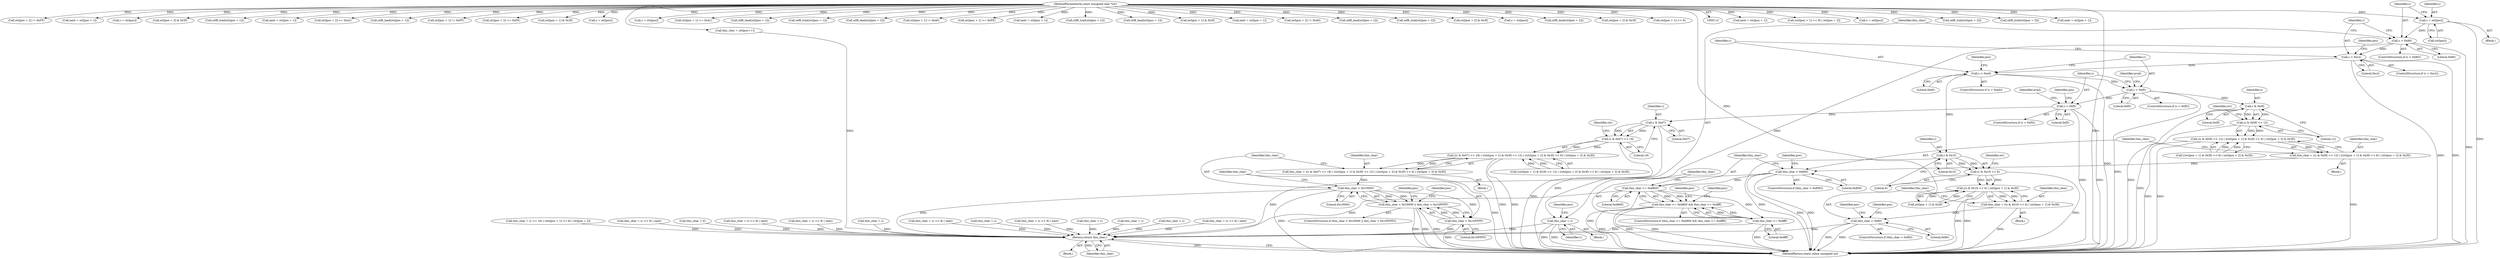 digraph "0_php-src_0da8b8b801f9276359262f1ef8274c7812d3dfda?w=1_3@array" {
"1000150" [label="(Call,c = str[pos])"];
"1000114" [label="(MethodParameterIn,const unsigned char *str)"];
"1000156" [label="(Call,c < 0x80)"];
"1000160" [label="(Call,this_char = c)"];
"1001107" [label="(Return,return this_char;)"];
"1000167" [label="(Call,c < 0xc2)"];
"1000176" [label="(Call,c < 0xe0)"];
"1000212" [label="(Call,c & 0x1f)"];
"1000211" [label="(Call,(c & 0x1f) << 6)"];
"1000210" [label="(Call,((c & 0x1f) << 6) | (str[pos + 1] & 0x3f))"];
"1000208" [label="(Call,this_char = ((c & 0x1f) << 6) | (str[pos + 1] & 0x3f))"];
"1000224" [label="(Call,this_char < 0x80)"];
"1000236" [label="(Call,c < 0xf0)"];
"1000304" [label="(Call,c & 0x0f)"];
"1000303" [label="(Call,(c & 0x0f) << 12)"];
"1000302" [label="(Call,((c & 0x0f) << 12) | ((str[pos + 1] & 0x3f) << 6) | (str[pos + 2] & 0x3f))"];
"1000300" [label="(Call,this_char = ((c & 0x0f) << 12) | ((str[pos + 1] & 0x3f) << 6) | (str[pos + 2] & 0x3f))"];
"1000326" [label="(Call,this_char < 0x800)"];
"1000336" [label="(Call,this_char >= 0xd800)"];
"1000335" [label="(Call,this_char >= 0xd800 && this_char <= 0xdfff)"];
"1000339" [label="(Call,this_char <= 0xdfff)"];
"1000351" [label="(Call,c < 0xf5)"];
"1000442" [label="(Call,c & 0x07)"];
"1000441" [label="(Call,(c & 0x07) << 18)"];
"1000440" [label="(Call,((c & 0x07) << 18) | ((str[pos + 1] & 0x3f) << 12) | ((str[pos + 2] & 0x3f) << 6) | (str[pos + 3] & 0x3f))"];
"1000438" [label="(Call,this_char = ((c & 0x07) << 18) | ((str[pos + 1] & 0x3f) << 12) | ((str[pos + 2] & 0x3f) << 6) | (str[pos + 3] & 0x3f))"];
"1000475" [label="(Call,this_char < 0x10000)"];
"1000474" [label="(Call,this_char < 0x10000 || this_char > 0x10FFFF)"];
"1000478" [label="(Call,this_char > 0x10FFFF)"];
"1000561" [label="(Call,this_char = c)"];
"1000868" [label="(Call,this_char = (c << 8) | next)"];
"1000326" [label="(Call,this_char < 0x800)"];
"1000681" [label="(Call,next = str[pos + 1])"];
"1000308" [label="(Call,((str[pos + 1] & 0x3f) << 6) | (str[pos + 2] & 0x3f))"];
"1000477" [label="(Literal,0x10000)"];
"1001057" [label="(Call,(str[pos + 1] << 8) | str[pos + 2])"];
"1000235" [label="(ControlStructure,if (c < 0xf0))"];
"1000340" [label="(Identifier,this_char)"];
"1000114" [label="(MethodParameterIn,const unsigned char *str)"];
"1000475" [label="(Call,this_char < 0x10000)"];
"1000829" [label="(Call,c = str[pos])"];
"1000304" [label="(Call,c & 0x0f)"];
"1000376" [label="(Call,utf8_trail(str[pos + 2]))"];
"1000176" [label="(Call,c < 0xe0)"];
"1000383" [label="(Call,utf8_trail(str[pos + 3]))"];
"1000852" [label="(Call,next = str[pos + 1])"];
"1001051" [label="(Call,this_char = (c << 16) | (str[pos + 1] << 8) | str[pos + 2])"];
"1000175" [label="(ControlStructure,if (c < 0xe0))"];
"1000352" [label="(Identifier,c)"];
"1000161" [label="(Identifier,this_char)"];
"1000158" [label="(Literal,0x80)"];
"1001035" [label="(Call,str[pos + 2] != 0xFF)"];
"1000594" [label="(Call,next = str[pos + 1])"];
"1000336" [label="(Call,this_char >= 0xd800)"];
"1000218" [label="(Identifier,str)"];
"1001107" [label="(Return,return this_char;)"];
"1000444" [label="(Literal,0x07)"];
"1000491" [label="(Identifier,pos)"];
"1000162" [label="(Identifier,c)"];
"1000923" [label="(Call,this_char = (c << 8) | next)"];
"1000658" [label="(Call,c = str[pos])"];
"1000226" [label="(Literal,0x80)"];
"1000307" [label="(Literal,12)"];
"1000466" [label="(Call,str[pos + 3] & 0x3f)"];
"1000479" [label="(Identifier,this_char)"];
"1000125" [label="(Call,this_char = 0)"];
"1000302" [label="(Call,((c & 0x0f) << 12) | ((str[pos + 1] & 0x3f) << 6) | (str[pos + 2] & 0x3f))"];
"1000179" [label="(Block,)"];
"1000232" [label="(Identifier,pos)"];
"1000478" [label="(Call,this_char > 0x10FFFF)"];
"1000212" [label="(Call,c & 0x1f)"];
"1000354" [label="(Block,)"];
"1000253" [label="(Call,utf8_trail(str[pos + 1]))"];
"1000236" [label="(Call,c < 0xf0)"];
"1000118" [label="(Block,)"];
"1000178" [label="(Literal,0xe0)"];
"1000766" [label="(Call,next = str[pos + 1])"];
"1000983" [label="(Call,str[pos + 2] >= 0xA1)"];
"1001108" [label="(Identifier,this_char)"];
"1000483" [label="(Identifier,pos)"];
"1000150" [label="(Call,c = str[pos])"];
"1000200" [label="(Call,utf8_lead(str[pos + 1]))"];
"1000216" [label="(Call,str[pos + 1] & 0x3f)"];
"1000159" [label="(Block,)"];
"1000450" [label="(Identifier,str)"];
"1000238" [label="(Literal,0xf0)"];
"1000224" [label="(Call,this_char < 0x80)"];
"1000172" [label="(Identifier,pos)"];
"1001011" [label="(Call,str[pos + 1] != 0xFF)"];
"1000618" [label="(Call,this_char = (c << 8) | next)"];
"1000990" [label="(Call,str[pos + 2] <= 0xFE)"];
"1000344" [label="(Identifier,pos)"];
"1000353" [label="(Literal,0xf5)"];
"1000209" [label="(Identifier,this_char)"];
"1000351" [label="(Call,c < 0xf5)"];
"1000357" [label="(Identifier,avail)"];
"1000169" [label="(Literal,0xc2)"];
"1000164" [label="(Identifier,pos)"];
"1000160" [label="(Call,this_char = c)"];
"1000474" [label="(Call,this_char < 0x10000 || this_char > 0x10FFFF)"];
"1000448" [label="(Call,str[pos + 1] & 0x3f)"];
"1000438" [label="(Call,this_char = ((c & 0x07) << 18) | ((str[pos + 1] & 0x3f) << 12) | ((str[pos + 2] & 0x3f) << 6) | (str[pos + 3] & 0x3f))"];
"1000446" [label="(Call,((str[pos + 1] & 0x3f) << 12) | ((str[pos + 2] & 0x3f) << 6) | (str[pos + 3] & 0x3f))"];
"1000497" [label="(Call,c = str[pos])"];
"1000571" [label="(Call,c = str[pos])"];
"1000967" [label="(Call,str[pos + 1] >= 0xA1)"];
"1000312" [label="(Identifier,str)"];
"1000439" [label="(Identifier,this_char)"];
"1000443" [label="(Identifier,c)"];
"1000395" [label="(Call,utf8_lead(str[pos + 1]))"];
"1000368" [label="(Call,utf8_trail(str[pos + 1]))"];
"1000777" [label="(Call,this_char = (c << 8) | next)"];
"1000486" [label="(Identifier,pos)"];
"1000151" [label="(Identifier,c)"];
"1000237" [label="(Identifier,c)"];
"1000814" [label="(Call,this_char = c)"];
"1000425" [label="(Call,utf8_lead(str[pos + 3]))"];
"1000166" [label="(ControlStructure,if (c < 0xc2))"];
"1001004" [label="(Call,str[pos + 1] != 0xA0)"];
"1000692" [label="(Call,this_char = (c << 8) | next)"];
"1000325" [label="(ControlStructure,if (this_char < 0x800))"];
"1000974" [label="(Call,str[pos + 1] <= 0xFE)"];
"1000520" [label="(Call,next = str[pos + 1])"];
"1000328" [label="(Literal,0x800)"];
"1000300" [label="(Call,this_char = ((c & 0x0f) << 12) | ((str[pos + 1] & 0x3f) << 6) | (str[pos + 2] & 0x3f))"];
"1000190" [label="(Call,utf8_trail(str[pos + 1]))"];
"1000208" [label="(Call,this_char = ((c & 0x1f) << 6) | (str[pos + 1] & 0x3f))"];
"1000156" [label="(Call,c < 0x80)"];
"1000211" [label="(Call,(c & 0x1f) << 6)"];
"1001109" [label="(MethodReturn,static inline unsigned int)"];
"1000272" [label="(Call,utf8_lead(str[pos + 1]))"];
"1000335" [label="(Call,this_char >= 0xd800 && this_char <= 0xdfff)"];
"1000239" [label="(Block,)"];
"1000310" [label="(Call,str[pos + 1] & 0x3f)"];
"1000183" [label="(Identifier,pos)"];
"1000210" [label="(Call,((c & 0x1f) << 6) | (str[pos + 1] & 0x3f))"];
"1000334" [label="(ControlStructure,if (this_char >= 0xd800 && this_char <= 0xdfff))"];
"1000442" [label="(Call,c & 0x07)"];
"1000214" [label="(Literal,0x1f)"];
"1000177" [label="(Identifier,c)"];
"1000907" [label="(Call,next = str[pos + 1])"];
"1000155" [label="(ControlStructure,if (c < 0x80))"];
"1000720" [label="(Call,this_char = c)"];
"1001083" [label="(Call,this_char = c)"];
"1000338" [label="(Literal,0xd800)"];
"1000305" [label="(Identifier,c)"];
"1000327" [label="(Identifier,this_char)"];
"1001028" [label="(Call,str[pos + 2] != 0xA0)"];
"1001096" [label="(Call,this_char = str[pos++])"];
"1000648" [label="(Call,this_char = c)"];
"1000476" [label="(Identifier,this_char)"];
"1000410" [label="(Call,utf8_lead(str[pos + 2]))"];
"1000223" [label="(ControlStructure,if (this_char < 0x80))"];
"1000303" [label="(Call,(c & 0x0f) << 12)"];
"1000157" [label="(Identifier,c)"];
"1000242" [label="(Identifier,avail)"];
"1000347" [label="(Identifier,pos)"];
"1000167" [label="(Call,c < 0xc2)"];
"1000225" [label="(Identifier,this_char)"];
"1000213" [label="(Identifier,c)"];
"1000440" [label="(Call,((c & 0x07) << 18) | ((str[pos + 1] & 0x3f) << 12) | ((str[pos + 2] & 0x3f) << 6) | (str[pos + 3] & 0x3f))"];
"1000480" [label="(Literal,0x10FFFF)"];
"1000260" [label="(Call,utf8_trail(str[pos + 2]))"];
"1000168" [label="(Identifier,c)"];
"1000152" [label="(Call,str[pos])"];
"1000318" [label="(Call,str[pos + 2] & 0x3f)"];
"1000301" [label="(Identifier,this_char)"];
"1000735" [label="(Call,c = str[pos])"];
"1000441" [label="(Call,(c & 0x07) << 18)"];
"1000306" [label="(Literal,0x0f)"];
"1000287" [label="(Call,utf8_lead(str[pos + 2]))"];
"1000339" [label="(Call,this_char <= 0xdfff)"];
"1000350" [label="(ControlStructure,if (c < 0xf5))"];
"1000544" [label="(Call,this_char = (c << 8) | next)"];
"1000445" [label="(Literal,18)"];
"1000458" [label="(Call,str[pos + 2] & 0x3f)"];
"1000337" [label="(Identifier,this_char)"];
"1000341" [label="(Literal,0xdfff)"];
"1001058" [label="(Call,str[pos + 1] << 8)"];
"1000148" [label="(Block,)"];
"1000331" [label="(Identifier,pos)"];
"1000473" [label="(ControlStructure,if (this_char < 0x10000 || this_char > 0x10FFFF))"];
"1000215" [label="(Literal,6)"];
"1000229" [label="(Identifier,pos)"];
"1000150" -> "1000148"  [label="AST: "];
"1000150" -> "1000152"  [label="CFG: "];
"1000151" -> "1000150"  [label="AST: "];
"1000152" -> "1000150"  [label="AST: "];
"1000157" -> "1000150"  [label="CFG: "];
"1000150" -> "1001109"  [label="DDG: "];
"1000114" -> "1000150"  [label="DDG: "];
"1000150" -> "1000156"  [label="DDG: "];
"1000114" -> "1000112"  [label="AST: "];
"1000114" -> "1001109"  [label="DDG: "];
"1000114" -> "1000190"  [label="DDG: "];
"1000114" -> "1000200"  [label="DDG: "];
"1000114" -> "1000216"  [label="DDG: "];
"1000114" -> "1000253"  [label="DDG: "];
"1000114" -> "1000260"  [label="DDG: "];
"1000114" -> "1000272"  [label="DDG: "];
"1000114" -> "1000287"  [label="DDG: "];
"1000114" -> "1000310"  [label="DDG: "];
"1000114" -> "1000318"  [label="DDG: "];
"1000114" -> "1000368"  [label="DDG: "];
"1000114" -> "1000376"  [label="DDG: "];
"1000114" -> "1000383"  [label="DDG: "];
"1000114" -> "1000395"  [label="DDG: "];
"1000114" -> "1000410"  [label="DDG: "];
"1000114" -> "1000425"  [label="DDG: "];
"1000114" -> "1000448"  [label="DDG: "];
"1000114" -> "1000458"  [label="DDG: "];
"1000114" -> "1000466"  [label="DDG: "];
"1000114" -> "1000497"  [label="DDG: "];
"1000114" -> "1000520"  [label="DDG: "];
"1000114" -> "1000571"  [label="DDG: "];
"1000114" -> "1000594"  [label="DDG: "];
"1000114" -> "1000658"  [label="DDG: "];
"1000114" -> "1000681"  [label="DDG: "];
"1000114" -> "1000735"  [label="DDG: "];
"1000114" -> "1000766"  [label="DDG: "];
"1000114" -> "1000829"  [label="DDG: "];
"1000114" -> "1000852"  [label="DDG: "];
"1000114" -> "1000907"  [label="DDG: "];
"1000114" -> "1000967"  [label="DDG: "];
"1000114" -> "1000974"  [label="DDG: "];
"1000114" -> "1000983"  [label="DDG: "];
"1000114" -> "1000990"  [label="DDG: "];
"1000114" -> "1001004"  [label="DDG: "];
"1000114" -> "1001011"  [label="DDG: "];
"1000114" -> "1001028"  [label="DDG: "];
"1000114" -> "1001035"  [label="DDG: "];
"1000114" -> "1001058"  [label="DDG: "];
"1000114" -> "1001057"  [label="DDG: "];
"1000114" -> "1001096"  [label="DDG: "];
"1000156" -> "1000155"  [label="AST: "];
"1000156" -> "1000158"  [label="CFG: "];
"1000157" -> "1000156"  [label="AST: "];
"1000158" -> "1000156"  [label="AST: "];
"1000161" -> "1000156"  [label="CFG: "];
"1000168" -> "1000156"  [label="CFG: "];
"1000156" -> "1001109"  [label="DDG: "];
"1000156" -> "1000160"  [label="DDG: "];
"1000156" -> "1000167"  [label="DDG: "];
"1000160" -> "1000159"  [label="AST: "];
"1000160" -> "1000162"  [label="CFG: "];
"1000161" -> "1000160"  [label="AST: "];
"1000162" -> "1000160"  [label="AST: "];
"1000164" -> "1000160"  [label="CFG: "];
"1000160" -> "1001109"  [label="DDG: "];
"1000160" -> "1001109"  [label="DDG: "];
"1000160" -> "1001107"  [label="DDG: "];
"1001107" -> "1000118"  [label="AST: "];
"1001107" -> "1001108"  [label="CFG: "];
"1001108" -> "1001107"  [label="AST: "];
"1001109" -> "1001107"  [label="CFG: "];
"1001107" -> "1001109"  [label="DDG: "];
"1001108" -> "1001107"  [label="DDG: "];
"1000561" -> "1001107"  [label="DDG: "];
"1000475" -> "1001107"  [label="DDG: "];
"1000814" -> "1001107"  [label="DDG: "];
"1001083" -> "1001107"  [label="DDG: "];
"1000648" -> "1001107"  [label="DDG: "];
"1000777" -> "1001107"  [label="DDG: "];
"1000326" -> "1001107"  [label="DDG: "];
"1000868" -> "1001107"  [label="DDG: "];
"1000125" -> "1001107"  [label="DDG: "];
"1000692" -> "1001107"  [label="DDG: "];
"1000224" -> "1001107"  [label="DDG: "];
"1001096" -> "1001107"  [label="DDG: "];
"1000478" -> "1001107"  [label="DDG: "];
"1000720" -> "1001107"  [label="DDG: "];
"1000339" -> "1001107"  [label="DDG: "];
"1000544" -> "1001107"  [label="DDG: "];
"1000618" -> "1001107"  [label="DDG: "];
"1000336" -> "1001107"  [label="DDG: "];
"1001051" -> "1001107"  [label="DDG: "];
"1000923" -> "1001107"  [label="DDG: "];
"1000167" -> "1000166"  [label="AST: "];
"1000167" -> "1000169"  [label="CFG: "];
"1000168" -> "1000167"  [label="AST: "];
"1000169" -> "1000167"  [label="AST: "];
"1000172" -> "1000167"  [label="CFG: "];
"1000177" -> "1000167"  [label="CFG: "];
"1000167" -> "1001109"  [label="DDG: "];
"1000167" -> "1001109"  [label="DDG: "];
"1000167" -> "1000176"  [label="DDG: "];
"1000176" -> "1000175"  [label="AST: "];
"1000176" -> "1000178"  [label="CFG: "];
"1000177" -> "1000176"  [label="AST: "];
"1000178" -> "1000176"  [label="AST: "];
"1000183" -> "1000176"  [label="CFG: "];
"1000237" -> "1000176"  [label="CFG: "];
"1000176" -> "1001109"  [label="DDG: "];
"1000176" -> "1000212"  [label="DDG: "];
"1000176" -> "1000236"  [label="DDG: "];
"1000212" -> "1000211"  [label="AST: "];
"1000212" -> "1000214"  [label="CFG: "];
"1000213" -> "1000212"  [label="AST: "];
"1000214" -> "1000212"  [label="AST: "];
"1000215" -> "1000212"  [label="CFG: "];
"1000212" -> "1001109"  [label="DDG: "];
"1000212" -> "1000211"  [label="DDG: "];
"1000212" -> "1000211"  [label="DDG: "];
"1000211" -> "1000210"  [label="AST: "];
"1000211" -> "1000215"  [label="CFG: "];
"1000215" -> "1000211"  [label="AST: "];
"1000218" -> "1000211"  [label="CFG: "];
"1000211" -> "1001109"  [label="DDG: "];
"1000211" -> "1000210"  [label="DDG: "];
"1000211" -> "1000210"  [label="DDG: "];
"1000210" -> "1000208"  [label="AST: "];
"1000210" -> "1000216"  [label="CFG: "];
"1000216" -> "1000210"  [label="AST: "];
"1000208" -> "1000210"  [label="CFG: "];
"1000210" -> "1001109"  [label="DDG: "];
"1000210" -> "1001109"  [label="DDG: "];
"1000210" -> "1000208"  [label="DDG: "];
"1000210" -> "1000208"  [label="DDG: "];
"1000216" -> "1000210"  [label="DDG: "];
"1000216" -> "1000210"  [label="DDG: "];
"1000208" -> "1000179"  [label="AST: "];
"1000209" -> "1000208"  [label="AST: "];
"1000225" -> "1000208"  [label="CFG: "];
"1000208" -> "1001109"  [label="DDG: "];
"1000208" -> "1000224"  [label="DDG: "];
"1000224" -> "1000223"  [label="AST: "];
"1000224" -> "1000226"  [label="CFG: "];
"1000225" -> "1000224"  [label="AST: "];
"1000226" -> "1000224"  [label="AST: "];
"1000229" -> "1000224"  [label="CFG: "];
"1000232" -> "1000224"  [label="CFG: "];
"1000224" -> "1001109"  [label="DDG: "];
"1000224" -> "1001109"  [label="DDG: "];
"1000236" -> "1000235"  [label="AST: "];
"1000236" -> "1000238"  [label="CFG: "];
"1000237" -> "1000236"  [label="AST: "];
"1000238" -> "1000236"  [label="AST: "];
"1000242" -> "1000236"  [label="CFG: "];
"1000352" -> "1000236"  [label="CFG: "];
"1000236" -> "1001109"  [label="DDG: "];
"1000236" -> "1000304"  [label="DDG: "];
"1000236" -> "1000351"  [label="DDG: "];
"1000304" -> "1000303"  [label="AST: "];
"1000304" -> "1000306"  [label="CFG: "];
"1000305" -> "1000304"  [label="AST: "];
"1000306" -> "1000304"  [label="AST: "];
"1000307" -> "1000304"  [label="CFG: "];
"1000304" -> "1001109"  [label="DDG: "];
"1000304" -> "1000303"  [label="DDG: "];
"1000304" -> "1000303"  [label="DDG: "];
"1000303" -> "1000302"  [label="AST: "];
"1000303" -> "1000307"  [label="CFG: "];
"1000307" -> "1000303"  [label="AST: "];
"1000312" -> "1000303"  [label="CFG: "];
"1000303" -> "1001109"  [label="DDG: "];
"1000303" -> "1000302"  [label="DDG: "];
"1000303" -> "1000302"  [label="DDG: "];
"1000302" -> "1000300"  [label="AST: "];
"1000302" -> "1000308"  [label="CFG: "];
"1000308" -> "1000302"  [label="AST: "];
"1000300" -> "1000302"  [label="CFG: "];
"1000302" -> "1001109"  [label="DDG: "];
"1000302" -> "1001109"  [label="DDG: "];
"1000302" -> "1000300"  [label="DDG: "];
"1000302" -> "1000300"  [label="DDG: "];
"1000308" -> "1000302"  [label="DDG: "];
"1000308" -> "1000302"  [label="DDG: "];
"1000300" -> "1000239"  [label="AST: "];
"1000301" -> "1000300"  [label="AST: "];
"1000327" -> "1000300"  [label="CFG: "];
"1000300" -> "1001109"  [label="DDG: "];
"1000300" -> "1000326"  [label="DDG: "];
"1000326" -> "1000325"  [label="AST: "];
"1000326" -> "1000328"  [label="CFG: "];
"1000327" -> "1000326"  [label="AST: "];
"1000328" -> "1000326"  [label="AST: "];
"1000331" -> "1000326"  [label="CFG: "];
"1000337" -> "1000326"  [label="CFG: "];
"1000326" -> "1001109"  [label="DDG: "];
"1000326" -> "1001109"  [label="DDG: "];
"1000326" -> "1000336"  [label="DDG: "];
"1000336" -> "1000335"  [label="AST: "];
"1000336" -> "1000338"  [label="CFG: "];
"1000337" -> "1000336"  [label="AST: "];
"1000338" -> "1000336"  [label="AST: "];
"1000340" -> "1000336"  [label="CFG: "];
"1000335" -> "1000336"  [label="CFG: "];
"1000336" -> "1001109"  [label="DDG: "];
"1000336" -> "1000335"  [label="DDG: "];
"1000336" -> "1000335"  [label="DDG: "];
"1000336" -> "1000339"  [label="DDG: "];
"1000335" -> "1000334"  [label="AST: "];
"1000335" -> "1000339"  [label="CFG: "];
"1000339" -> "1000335"  [label="AST: "];
"1000344" -> "1000335"  [label="CFG: "];
"1000347" -> "1000335"  [label="CFG: "];
"1000335" -> "1001109"  [label="DDG: "];
"1000335" -> "1001109"  [label="DDG: "];
"1000335" -> "1001109"  [label="DDG: "];
"1000339" -> "1000335"  [label="DDG: "];
"1000339" -> "1000335"  [label="DDG: "];
"1000339" -> "1000341"  [label="CFG: "];
"1000340" -> "1000339"  [label="AST: "];
"1000341" -> "1000339"  [label="AST: "];
"1000339" -> "1001109"  [label="DDG: "];
"1000351" -> "1000350"  [label="AST: "];
"1000351" -> "1000353"  [label="CFG: "];
"1000352" -> "1000351"  [label="AST: "];
"1000353" -> "1000351"  [label="AST: "];
"1000357" -> "1000351"  [label="CFG: "];
"1000491" -> "1000351"  [label="CFG: "];
"1000351" -> "1001109"  [label="DDG: "];
"1000351" -> "1001109"  [label="DDG: "];
"1000351" -> "1000442"  [label="DDG: "];
"1000442" -> "1000441"  [label="AST: "];
"1000442" -> "1000444"  [label="CFG: "];
"1000443" -> "1000442"  [label="AST: "];
"1000444" -> "1000442"  [label="AST: "];
"1000445" -> "1000442"  [label="CFG: "];
"1000442" -> "1001109"  [label="DDG: "];
"1000442" -> "1000441"  [label="DDG: "];
"1000442" -> "1000441"  [label="DDG: "];
"1000441" -> "1000440"  [label="AST: "];
"1000441" -> "1000445"  [label="CFG: "];
"1000445" -> "1000441"  [label="AST: "];
"1000450" -> "1000441"  [label="CFG: "];
"1000441" -> "1001109"  [label="DDG: "];
"1000441" -> "1000440"  [label="DDG: "];
"1000441" -> "1000440"  [label="DDG: "];
"1000440" -> "1000438"  [label="AST: "];
"1000440" -> "1000446"  [label="CFG: "];
"1000446" -> "1000440"  [label="AST: "];
"1000438" -> "1000440"  [label="CFG: "];
"1000440" -> "1001109"  [label="DDG: "];
"1000440" -> "1001109"  [label="DDG: "];
"1000440" -> "1000438"  [label="DDG: "];
"1000440" -> "1000438"  [label="DDG: "];
"1000446" -> "1000440"  [label="DDG: "];
"1000446" -> "1000440"  [label="DDG: "];
"1000438" -> "1000354"  [label="AST: "];
"1000439" -> "1000438"  [label="AST: "];
"1000476" -> "1000438"  [label="CFG: "];
"1000438" -> "1001109"  [label="DDG: "];
"1000438" -> "1000475"  [label="DDG: "];
"1000475" -> "1000474"  [label="AST: "];
"1000475" -> "1000477"  [label="CFG: "];
"1000476" -> "1000475"  [label="AST: "];
"1000477" -> "1000475"  [label="AST: "];
"1000479" -> "1000475"  [label="CFG: "];
"1000474" -> "1000475"  [label="CFG: "];
"1000475" -> "1001109"  [label="DDG: "];
"1000475" -> "1000474"  [label="DDG: "];
"1000475" -> "1000474"  [label="DDG: "];
"1000475" -> "1000478"  [label="DDG: "];
"1000474" -> "1000473"  [label="AST: "];
"1000474" -> "1000478"  [label="CFG: "];
"1000478" -> "1000474"  [label="AST: "];
"1000483" -> "1000474"  [label="CFG: "];
"1000486" -> "1000474"  [label="CFG: "];
"1000474" -> "1001109"  [label="DDG: "];
"1000474" -> "1001109"  [label="DDG: "];
"1000474" -> "1001109"  [label="DDG: "];
"1000478" -> "1000474"  [label="DDG: "];
"1000478" -> "1000474"  [label="DDG: "];
"1000478" -> "1000480"  [label="CFG: "];
"1000479" -> "1000478"  [label="AST: "];
"1000480" -> "1000478"  [label="AST: "];
"1000478" -> "1001109"  [label="DDG: "];
}

